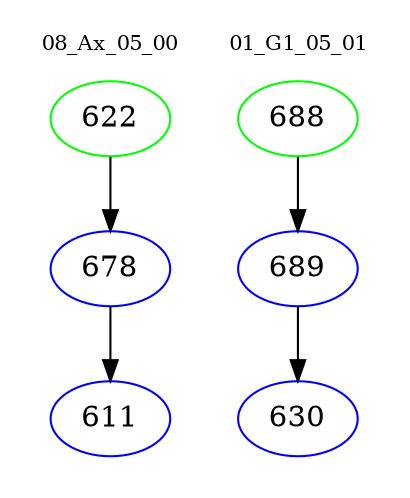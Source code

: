 digraph{
subgraph cluster_0 {
color = white
label = "08_Ax_05_00";
fontsize=10;
T0_622 [label="622", color="green"]
T0_622 -> T0_678 [color="black"]
T0_678 [label="678", color="blue"]
T0_678 -> T0_611 [color="black"]
T0_611 [label="611", color="blue"]
}
subgraph cluster_1 {
color = white
label = "01_G1_05_01";
fontsize=10;
T1_688 [label="688", color="green"]
T1_688 -> T1_689 [color="black"]
T1_689 [label="689", color="blue"]
T1_689 -> T1_630 [color="black"]
T1_630 [label="630", color="blue"]
}
}
